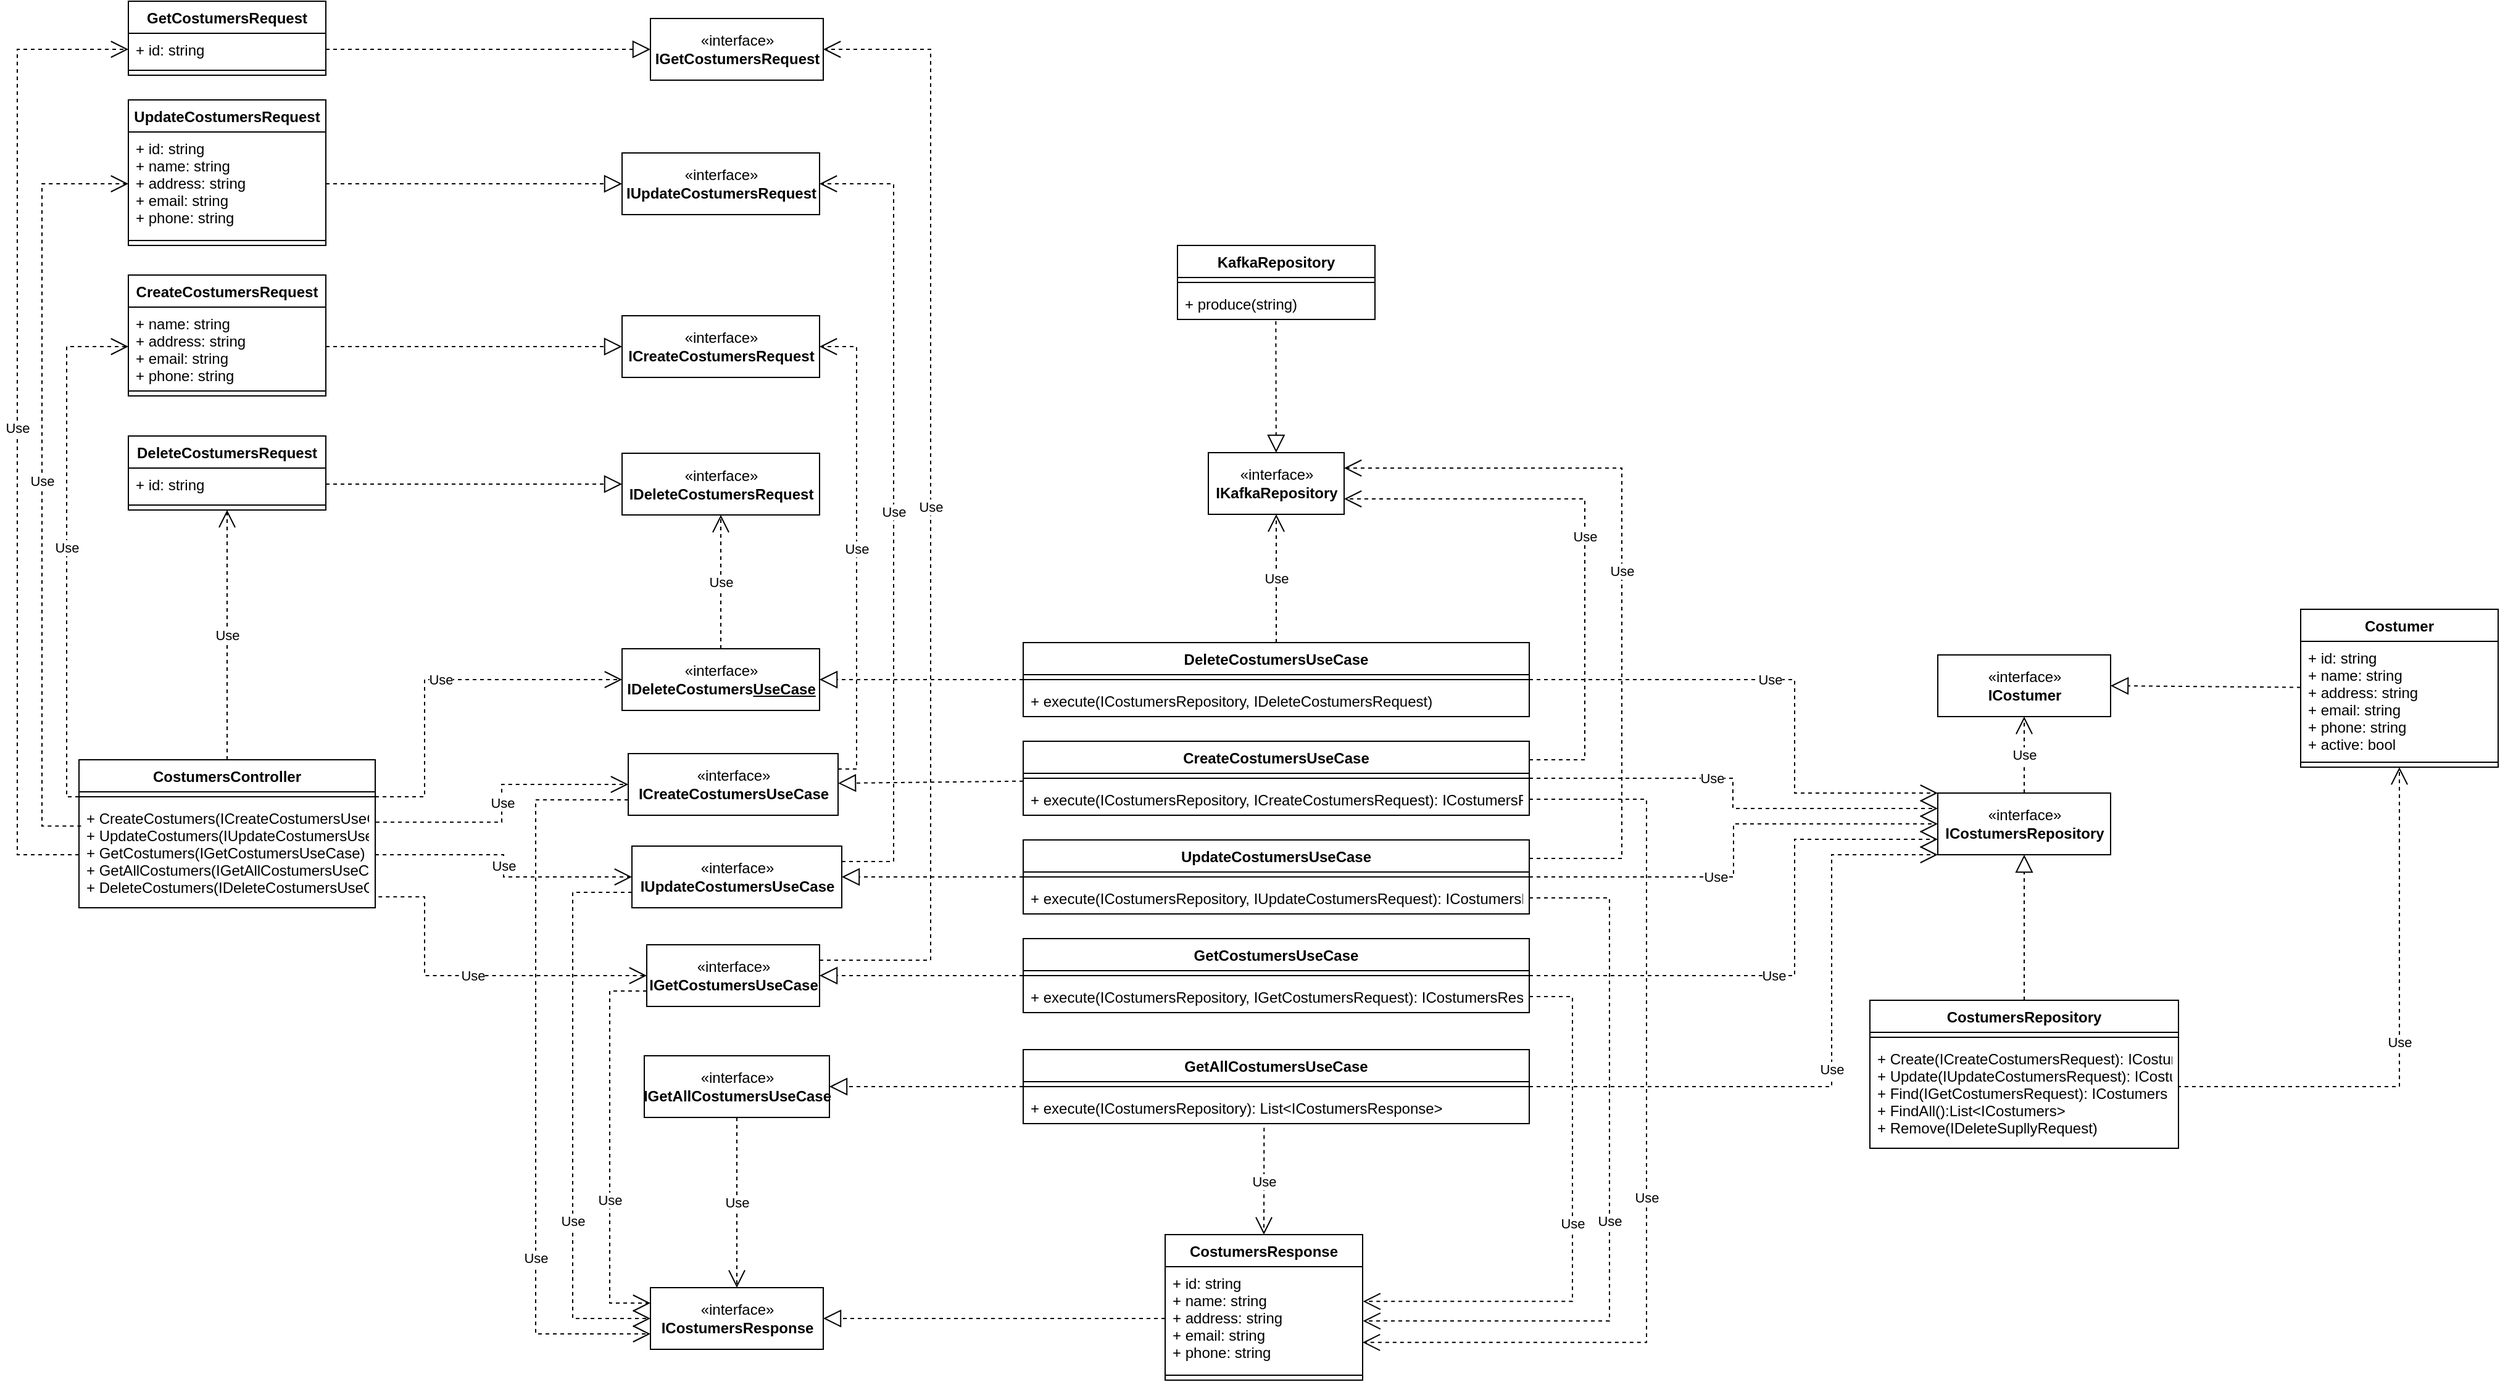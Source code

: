 <mxfile version="18.0.7" type="device"><diagram id="DKBHB41s_qd2FAljXbg2" name="Page-1"><mxGraphModel dx="2692" dy="2877" grid="1" gridSize="10" guides="1" tooltips="1" connect="1" arrows="1" fold="1" page="1" pageScale="1" pageWidth="827" pageHeight="1169" math="0" shadow="0"><root><mxCell id="0"/><mxCell id="1" parent="0"/><mxCell id="ePpvQU-rezTkZ5d9DqpV-1" value="" style="endArrow=block;dashed=1;endFill=0;endSize=12;html=1;rounded=0;exitX=0;exitY=0.5;exitDx=0;exitDy=0;entryX=1;entryY=0.5;entryDx=0;entryDy=0;" parent="1" source="ePpvQU-rezTkZ5d9DqpV-48" target="ePpvQU-rezTkZ5d9DqpV-2" edge="1"><mxGeometry width="160" relative="1" as="geometry"><mxPoint x="-690" y="-1297" as="sourcePoint"/><mxPoint x="-260" y="-1090" as="targetPoint"/></mxGeometry></mxCell><mxCell id="ePpvQU-rezTkZ5d9DqpV-2" value="«interface»&lt;br&gt;&lt;b&gt;ICostumersResponse&lt;/b&gt;" style="html=1;" parent="1" vertex="1"><mxGeometry x="-897" y="-1267" width="140" height="50" as="geometry"/></mxCell><mxCell id="ePpvQU-rezTkZ5d9DqpV-3" value="" style="endArrow=block;dashed=1;endFill=0;endSize=12;html=1;rounded=0;" parent="1" source="ePpvQU-rezTkZ5d9DqpV-10" target="ePpvQU-rezTkZ5d9DqpV-21" edge="1"><mxGeometry width="160" relative="1" as="geometry"><mxPoint x="-330" y="-1570" as="sourcePoint"/><mxPoint x="-170" y="-1570" as="targetPoint"/></mxGeometry></mxCell><mxCell id="ePpvQU-rezTkZ5d9DqpV-4" value="" style="endArrow=block;dashed=1;endFill=0;endSize=12;html=1;rounded=0;" parent="1" source="ePpvQU-rezTkZ5d9DqpV-7" target="ePpvQU-rezTkZ5d9DqpV-20" edge="1"><mxGeometry width="160" relative="1" as="geometry"><mxPoint x="-680" y="-1610" as="sourcePoint"/><mxPoint x="-520" y="-1610" as="targetPoint"/></mxGeometry></mxCell><mxCell id="ePpvQU-rezTkZ5d9DqpV-5" value="" style="endArrow=block;dashed=1;endFill=0;endSize=12;html=1;rounded=0;" parent="1" source="ePpvQU-rezTkZ5d9DqpV-13" target="ePpvQU-rezTkZ5d9DqpV-22" edge="1"><mxGeometry width="160" relative="1" as="geometry"><mxPoint x="-330" y="-1570" as="sourcePoint"/><mxPoint x="-170" y="-1570" as="targetPoint"/></mxGeometry></mxCell><mxCell id="ePpvQU-rezTkZ5d9DqpV-6" value="" style="endArrow=block;dashed=1;endFill=0;endSize=12;html=1;rounded=0;" parent="1" source="ePpvQU-rezTkZ5d9DqpV-16" target="ePpvQU-rezTkZ5d9DqpV-23" edge="1"><mxGeometry width="160" relative="1" as="geometry"><mxPoint x="-330" y="-1570" as="sourcePoint"/><mxPoint x="-170" y="-1570" as="targetPoint"/></mxGeometry></mxCell><mxCell id="ePpvQU-rezTkZ5d9DqpV-7" value="CreateCostumersUseCase" style="swimlane;fontStyle=1;align=center;verticalAlign=top;childLayout=stackLayout;horizontal=1;startSize=26;horizontalStack=0;resizeParent=1;resizeParentMax=0;resizeLast=0;collapsible=1;marginBottom=0;" parent="1" vertex="1"><mxGeometry x="-595" y="-1710" width="410" height="60" as="geometry"/></mxCell><mxCell id="ePpvQU-rezTkZ5d9DqpV-8" value="" style="line;strokeWidth=1;fillColor=none;align=left;verticalAlign=middle;spacingTop=-1;spacingLeft=3;spacingRight=3;rotatable=0;labelPosition=right;points=[];portConstraint=eastwest;" parent="ePpvQU-rezTkZ5d9DqpV-7" vertex="1"><mxGeometry y="26" width="410" height="8" as="geometry"/></mxCell><mxCell id="ePpvQU-rezTkZ5d9DqpV-9" value="+ execute(ICostumersRepository, ICreateCostumersRequest): ICostumersResponse" style="text;strokeColor=none;fillColor=none;align=left;verticalAlign=top;spacingLeft=4;spacingRight=4;overflow=hidden;rotatable=0;points=[[0,0.5],[1,0.5]];portConstraint=eastwest;" parent="ePpvQU-rezTkZ5d9DqpV-7" vertex="1"><mxGeometry y="34" width="410" height="26" as="geometry"/></mxCell><mxCell id="ePpvQU-rezTkZ5d9DqpV-10" value="UpdateCostumersUseCase" style="swimlane;fontStyle=1;align=center;verticalAlign=top;childLayout=stackLayout;horizontal=1;startSize=26;horizontalStack=0;resizeParent=1;resizeParentMax=0;resizeLast=0;collapsible=1;marginBottom=0;" parent="1" vertex="1"><mxGeometry x="-595" y="-1630" width="410" height="60" as="geometry"/></mxCell><mxCell id="ePpvQU-rezTkZ5d9DqpV-11" value="" style="line;strokeWidth=1;fillColor=none;align=left;verticalAlign=middle;spacingTop=-1;spacingLeft=3;spacingRight=3;rotatable=0;labelPosition=right;points=[];portConstraint=eastwest;" parent="ePpvQU-rezTkZ5d9DqpV-10" vertex="1"><mxGeometry y="26" width="410" height="8" as="geometry"/></mxCell><mxCell id="ePpvQU-rezTkZ5d9DqpV-12" value="+ execute(ICostumersRepository, IUpdateCostumersRequest): ICostumersResponse" style="text;strokeColor=none;fillColor=none;align=left;verticalAlign=top;spacingLeft=4;spacingRight=4;overflow=hidden;rotatable=0;points=[[0,0.5],[1,0.5]];portConstraint=eastwest;" parent="ePpvQU-rezTkZ5d9DqpV-10" vertex="1"><mxGeometry y="34" width="410" height="26" as="geometry"/></mxCell><mxCell id="ePpvQU-rezTkZ5d9DqpV-13" value="GetCostumersUseCase" style="swimlane;fontStyle=1;align=center;verticalAlign=top;childLayout=stackLayout;horizontal=1;startSize=26;horizontalStack=0;resizeParent=1;resizeParentMax=0;resizeLast=0;collapsible=1;marginBottom=0;" parent="1" vertex="1"><mxGeometry x="-595" y="-1550" width="410" height="60" as="geometry"/></mxCell><mxCell id="ePpvQU-rezTkZ5d9DqpV-14" value="" style="line;strokeWidth=1;fillColor=none;align=left;verticalAlign=middle;spacingTop=-1;spacingLeft=3;spacingRight=3;rotatable=0;labelPosition=right;points=[];portConstraint=eastwest;" parent="ePpvQU-rezTkZ5d9DqpV-13" vertex="1"><mxGeometry y="26" width="410" height="8" as="geometry"/></mxCell><mxCell id="ePpvQU-rezTkZ5d9DqpV-15" value="+ execute(ICostumersRepository, IGetCostumersRequest): ICostumersResponse" style="text;strokeColor=none;fillColor=none;align=left;verticalAlign=top;spacingLeft=4;spacingRight=4;overflow=hidden;rotatable=0;points=[[0,0.5],[1,0.5]];portConstraint=eastwest;" parent="ePpvQU-rezTkZ5d9DqpV-13" vertex="1"><mxGeometry y="34" width="410" height="26" as="geometry"/></mxCell><mxCell id="ePpvQU-rezTkZ5d9DqpV-16" value="DeleteCostumersUseCase" style="swimlane;fontStyle=1;align=center;verticalAlign=top;childLayout=stackLayout;horizontal=1;startSize=26;horizontalStack=0;resizeParent=1;resizeParentMax=0;resizeLast=0;collapsible=1;marginBottom=0;" parent="1" vertex="1"><mxGeometry x="-595" y="-1790" width="410" height="60" as="geometry"/></mxCell><mxCell id="ePpvQU-rezTkZ5d9DqpV-17" value="" style="line;strokeWidth=1;fillColor=none;align=left;verticalAlign=middle;spacingTop=-1;spacingLeft=3;spacingRight=3;rotatable=0;labelPosition=right;points=[];portConstraint=eastwest;" parent="ePpvQU-rezTkZ5d9DqpV-16" vertex="1"><mxGeometry y="26" width="410" height="8" as="geometry"/></mxCell><mxCell id="ePpvQU-rezTkZ5d9DqpV-18" value="+ execute(ICostumersRepository, IDeleteCostumersRequest)" style="text;strokeColor=none;fillColor=none;align=left;verticalAlign=top;spacingLeft=4;spacingRight=4;overflow=hidden;rotatable=0;points=[[0,0.5],[1,0.5]];portConstraint=eastwest;" parent="ePpvQU-rezTkZ5d9DqpV-16" vertex="1"><mxGeometry y="34" width="410" height="26" as="geometry"/></mxCell><mxCell id="ePpvQU-rezTkZ5d9DqpV-19" value="&lt;span style=&quot;color: rgba(0 , 0 , 0 , 0) ; font-family: monospace ; font-size: 0px&quot;&gt;%3CmxGraphModel%3E%3Croot%3E%3CmxCell%20id%3D%220%22%2F%3E%3CmxCell%20id%3D%221%22%20parent%3D%220%22%2F%3E%3CmxCell%20id%3D%222%22%20value%3D%22%C2%ABinterface%C2%BB%26lt%3Bbr%26gt%3B%26lt%3Bb%26gt%3BICreateCostumersRequest%26lt%3B%2Fb%26gt%3B%22%20style%3D%22html%3D1%3B%22%20vertex%3D%221%22%20parent%3D%221%22%3E%3CmxGeometry%20x%3D%22-1110%22%20y%3D%22-2160%22%20width%3D%22140%22%20height%3D%2250%22%20as%3D%22geometry%22%2F%3E%3C%2FmxCell%3E%3CmxCell%20id%3D%223%22%20value%3D%22%C2%ABinterface%C2%BB%26lt%3Bbr%26gt%3B%26lt%3Bb%26gt%3BIGetCostumersRequest%26lt%3B%2Fb%26gt%3B%22%20style%3D%22html%3D1%3B%22%20vertex%3D%221%22%20parent%3D%221%22%3E%3CmxGeometry%20x%3D%22-1110%22%20y%3D%22-2040%22%20width%3D%22140%22%20height%3D%2250%22%20as%3D%22geometry%22%2F%3E%3C%2FmxCell%3E%3CmxCell%20id%3D%224%22%20value%3D%22%C2%ABinterface%C2%BB%26lt%3Bbr%26gt%3B%26lt%3Bb%26gt%3BIUpdateCostumersR%26lt%3B%2Fb%26gt%3B%26lt%3Bspan%20style%3D%26quot%3Bcolor%3A%20rgba(0%20%2C%200%20%2C%200%20%2C%200)%20%3B%20font-family%3A%20monospace%20%3B%20font-size%3A%200px%26quot%3B%26gt%3B%253CmxGraphModel%253E%253Croot%253E%253CmxCell%2520id%253D%25220%2522%252F%253E%253CmxCell%2520id%253D%25221%2522%2520parent%253D%25220%2522%252F%253E%253CmxCell%2520id%253D%25222%2522%2520value%253D%2522%25C2%25ABinterface%25C2%25BB%2526lt%253Bbr%2526gt%253B%2526lt%253Bb%2526gt%253BICreateCostumersRequest%2526lt%253B%252Fb%2526gt%253B%2522%2520style%253D%2522html%253D1%253B%2522%2520vertex%253D%25221%2522%2520parent%253D%25221%2522%253E%253CmxGeometry%2520x%253D%2522-790%2522%2520y%253D%2522-1310%2522%2520width%253D%2522140%2522%2520height%253D%252250%2522%2520as%253D%2522geometry%2522%252F%253E%253C%252FmxCell%253E%253C%252Froot%253E%253C%252FmxGraphModel%253E%26lt%3B%2Fspan%26gt%3B%26lt%3Bb%26gt%3B%26lt%3Bbr%26gt%3Bequest%26lt%3B%2Fb%26gt%3B%22%20style%3D%22html%3D1%3B%22%20vertex%3D%221%22%20parent%3D%221%22%3E%3CmxGeometry%20x%3D%22-1110%22%20y%3D%22-2100%22%20width%3D%22140%22%20height%3D%2250%22%20as%3D%22geometry%22%2F%3E%3C%2FmxCell%3E%3CmxCell%20id%3D%225%22%20value%3D%22%C2%ABinterface%C2%BB%26lt%3Bbr%26gt%3B%26lt%3Bb%26gt%3BIDeleteCostumersRequest%26lt%3B%2Fb%26gt%3B%22%20style%3D%22html%3D1%3B%22%20vertex%3D%221%22%20parent%3D%221%22%3E%3CmxGeometry%20x%3D%22-1110%22%20y%3D%22-1980%22%20width%3D%22140%22%20height%3D%2250%22%20as%3D%22geometry%22%2F%3E%3C%2FmxCell%3E%3C%2Froot%3E%3C%2FmxGraphModel%3E&lt;/span&gt;" style="html=1;strokeColor=none;resizeWidth=1;resizeHeight=1;fillColor=none;part=1;connectable=0;allowArrows=0;deletable=0;" parent="1" vertex="1"><mxGeometry x="-940" y="-1800" width="230.0" height="224" as="geometry"><mxPoint y="30" as="offset"/></mxGeometry></mxCell><mxCell id="ePpvQU-rezTkZ5d9DqpV-20" value="«interface»&lt;br&gt;&lt;b&gt;ICreateCostumersUseCase&lt;/b&gt;" style="html=1;" parent="1" vertex="1"><mxGeometry x="-915" y="-1700" width="170" height="50" as="geometry"/></mxCell><mxCell id="ePpvQU-rezTkZ5d9DqpV-21" value="«interface»&lt;br&gt;&lt;b&gt;IUpdateCostumersUseCase&lt;/b&gt;&lt;span style=&quot;color: rgba(0 , 0 , 0 , 0) ; font-family: monospace ; font-size: 0px&quot;&gt;%3CmxGraphModel%3E%3Croot%3E%3CmxCell%20id%3D%220%22%2F%3E%3CmxCell%20id%3D%221%22%20parent%3D%220%22%2F%3E%3CmxCell%20id%3D%222%22%20value%3D%22%C2%ABinterface%C2%BB%26lt%3Bbr%26gt%3B%26lt%3Bb%26gt%3BICreateCostumersRequest%26lt%3B%2Fb%26gt%3B%22%20style%3D%22html%3D1%3B%22%20vertex%3D%221%22%20parent%3D%221%22%3E%3CmxGeometry%20x%3D%22-790%22%20y%3D%22-1310%22%20width%3D%22140%22%20height%3D%2250%22%20as%3D%22geometry%22%2F%3E%3C%2FmxCell%3E%3C%2Froot%3E%3C%2FmxGraphMom&lt;/span&gt;&lt;b&gt;&lt;br&gt;&lt;/b&gt;" style="html=1;" parent="1" vertex="1"><mxGeometry x="-912" y="-1625" width="170" height="50" as="geometry"/></mxCell><mxCell id="ePpvQU-rezTkZ5d9DqpV-22" value="«interface»&lt;br&gt;&lt;b&gt;IGetCostumersUseCase&lt;/b&gt;" style="html=1;" parent="1" vertex="1"><mxGeometry x="-900" y="-1545" width="140" height="50" as="geometry"/></mxCell><mxCell id="ePpvQU-rezTkZ5d9DqpV-23" value="«interface»&lt;br&gt;&lt;b&gt;IDeleteCostumers&lt;u&gt;UseCase&lt;/u&gt;&lt;/b&gt;" style="html=1;" parent="1" vertex="1"><mxGeometry x="-920" y="-1785" width="160" height="50" as="geometry"/></mxCell><mxCell id="ePpvQU-rezTkZ5d9DqpV-24" value="Use" style="endArrow=open;endSize=12;dashed=1;html=1;rounded=0;exitX=0;exitY=0.75;exitDx=0;exitDy=0;edgeStyle=elbowEdgeStyle;entryX=0;entryY=0.75;entryDx=0;entryDy=0;" parent="1" source="ePpvQU-rezTkZ5d9DqpV-20" target="ePpvQU-rezTkZ5d9DqpV-2" edge="1"><mxGeometry x="0.485" width="160" relative="1" as="geometry"><mxPoint x="-1180" y="-1650" as="sourcePoint"/><mxPoint x="-930" y="-1260" as="targetPoint"/><Array as="points"><mxPoint x="-990" y="-1620"/><mxPoint x="-980" y="-1400"/><mxPoint x="-910" y="-1220"/><mxPoint x="-930" y="-1430"/><mxPoint x="-920" y="-1670"/><mxPoint x="-910" y="-1690"/><mxPoint x="-900" y="-1570"/></Array><mxPoint as="offset"/></mxGeometry></mxCell><mxCell id="ePpvQU-rezTkZ5d9DqpV-25" value="Use" style="endArrow=open;endSize=12;dashed=1;html=1;rounded=0;exitX=0;exitY=0.75;exitDx=0;exitDy=0;edgeStyle=elbowEdgeStyle;entryX=0;entryY=0.5;entryDx=0;entryDy=0;" parent="1" source="ePpvQU-rezTkZ5d9DqpV-21" target="ePpvQU-rezTkZ5d9DqpV-2" edge="1"><mxGeometry x="0.376" width="160" relative="1" as="geometry"><mxPoint x="-1040" y="-1460" as="sourcePoint"/><mxPoint x="-950" y="-1240" as="targetPoint"/><Array as="points"><mxPoint x="-960" y="-1410"/><mxPoint x="-950" y="-1450"/><mxPoint x="-950" y="-1420"/><mxPoint x="-930" y="-1500"/><mxPoint x="-920" y="-1529"/></Array><mxPoint as="offset"/></mxGeometry></mxCell><mxCell id="ePpvQU-rezTkZ5d9DqpV-26" value="Use" style="endArrow=open;endSize=12;dashed=1;html=1;rounded=0;exitX=0;exitY=0.75;exitDx=0;exitDy=0;edgeStyle=elbowEdgeStyle;entryX=0;entryY=0.25;entryDx=0;entryDy=0;" parent="1" source="ePpvQU-rezTkZ5d9DqpV-22" target="ePpvQU-rezTkZ5d9DqpV-2" edge="1"><mxGeometry x="0.264" width="160" relative="1" as="geometry"><mxPoint x="-1040" y="-1460" as="sourcePoint"/><mxPoint x="-970" y="-1190" as="targetPoint"/><Array as="points"><mxPoint x="-930" y="-1400"/><mxPoint x="-830" y="-1380"/><mxPoint x="-940" y="-1400"/><mxPoint x="-970" y="-1390"/><mxPoint x="-990" y="-1410"/><mxPoint x="-950" y="-1490"/><mxPoint x="-940" y="-1490"/></Array><mxPoint as="offset"/></mxGeometry></mxCell><mxCell id="ePpvQU-rezTkZ5d9DqpV-27" value="Use" style="endArrow=open;endSize=12;dashed=1;html=1;rounded=0;exitX=1;exitY=0.5;exitDx=0;exitDy=0;entryX=0;entryY=0.25;entryDx=0;entryDy=0;edgeStyle=elbowEdgeStyle;" parent="1" source="ePpvQU-rezTkZ5d9DqpV-7" target="ePpvQU-rezTkZ5d9DqpV-74" edge="1"><mxGeometry x="-0.17" width="160" relative="1" as="geometry"><mxPoint x="-330" y="-1660" as="sourcePoint"/><mxPoint x="-170" y="-1660" as="targetPoint"/><Array as="points"><mxPoint x="-20" y="-1690"/><mxPoint x="10" y="-1730"/></Array><mxPoint as="offset"/></mxGeometry></mxCell><mxCell id="ePpvQU-rezTkZ5d9DqpV-28" value="Use" style="endArrow=open;endSize=12;dashed=1;html=1;rounded=0;exitX=1;exitY=0.5;exitDx=0;exitDy=0;entryX=0;entryY=0.5;entryDx=0;entryDy=0;edgeStyle=elbowEdgeStyle;" parent="1" source="ePpvQU-rezTkZ5d9DqpV-10" target="ePpvQU-rezTkZ5d9DqpV-74" edge="1"><mxGeometry x="-0.193" width="160" relative="1" as="geometry"><mxPoint x="-320" y="-1650" as="sourcePoint"/><mxPoint x="-160" y="-1650" as="targetPoint"/><Array as="points"/><mxPoint as="offset"/></mxGeometry></mxCell><mxCell id="ePpvQU-rezTkZ5d9DqpV-29" value="Use" style="endArrow=open;endSize=12;dashed=1;html=1;rounded=0;exitX=1;exitY=0.5;exitDx=0;exitDy=0;entryX=0;entryY=0.75;entryDx=0;entryDy=0;edgeStyle=elbowEdgeStyle;" parent="1" source="ePpvQU-rezTkZ5d9DqpV-13" target="ePpvQU-rezTkZ5d9DqpV-74" edge="1"><mxGeometry x="-0.104" width="160" relative="1" as="geometry"><mxPoint x="-310" y="-1640" as="sourcePoint"/><mxPoint x="-150" y="-1640" as="targetPoint"/><Array as="points"><mxPoint x="30" y="-1550"/><mxPoint x="-20" y="-1630"/><mxPoint x="-270" y="-1630"/></Array><mxPoint as="offset"/></mxGeometry></mxCell><mxCell id="ePpvQU-rezTkZ5d9DqpV-30" value="Use" style="endArrow=open;endSize=12;dashed=1;html=1;rounded=0;edgeStyle=elbowEdgeStyle;exitX=1;exitY=0.5;exitDx=0;exitDy=0;entryX=0;entryY=0;entryDx=0;entryDy=0;" parent="1" source="ePpvQU-rezTkZ5d9DqpV-16" target="ePpvQU-rezTkZ5d9DqpV-74" edge="1"><mxGeometry x="-0.08" width="160" relative="1" as="geometry"><mxPoint x="-290" y="-1560" as="sourcePoint"/><mxPoint x="140" y="-1760" as="targetPoint"/><Array as="points"><mxPoint x="30" y="-1700"/><mxPoint x="20" y="-1570"/></Array><mxPoint as="offset"/></mxGeometry></mxCell><mxCell id="ePpvQU-rezTkZ5d9DqpV-31" value="DeleteCostumersRequest" style="swimlane;fontStyle=1;align=center;verticalAlign=top;childLayout=stackLayout;horizontal=1;startSize=26;horizontalStack=0;resizeParent=1;resizeParentMax=0;resizeLast=0;collapsible=1;marginBottom=0;" parent="1" vertex="1"><mxGeometry x="-1320" y="-1957.5" width="160" height="60" as="geometry"/></mxCell><mxCell id="ePpvQU-rezTkZ5d9DqpV-32" value="+ id: string" style="text;strokeColor=none;fillColor=none;align=left;verticalAlign=top;spacingLeft=4;spacingRight=4;overflow=hidden;rotatable=0;points=[[0,0.5],[1,0.5]];portConstraint=eastwest;" parent="ePpvQU-rezTkZ5d9DqpV-31" vertex="1"><mxGeometry y="26" width="160" height="26" as="geometry"/></mxCell><mxCell id="ePpvQU-rezTkZ5d9DqpV-33" value="" style="line;strokeWidth=1;fillColor=none;align=left;verticalAlign=middle;spacingTop=-1;spacingLeft=3;spacingRight=3;rotatable=0;labelPosition=right;points=[];portConstraint=eastwest;" parent="ePpvQU-rezTkZ5d9DqpV-31" vertex="1"><mxGeometry y="52" width="160" height="8" as="geometry"/></mxCell><mxCell id="ePpvQU-rezTkZ5d9DqpV-34" style="edgeStyle=elbowEdgeStyle;rounded=0;orthogonalLoop=1;jettySize=auto;html=1;exitX=0.5;exitY=0;exitDx=0;exitDy=0;" parent="1" source="ePpvQU-rezTkZ5d9DqpV-31" target="ePpvQU-rezTkZ5d9DqpV-31" edge="1"><mxGeometry relative="1" as="geometry"/></mxCell><mxCell id="ePpvQU-rezTkZ5d9DqpV-35" value="GetCostumersRequest" style="swimlane;fontStyle=1;align=center;verticalAlign=top;childLayout=stackLayout;horizontal=1;startSize=26;horizontalStack=0;resizeParent=1;resizeParentMax=0;resizeLast=0;collapsible=1;marginBottom=0;" parent="1" vertex="1"><mxGeometry x="-1320" y="-2310" width="160" height="60" as="geometry"/></mxCell><mxCell id="ePpvQU-rezTkZ5d9DqpV-36" value="+ id: string" style="text;strokeColor=none;fillColor=none;align=left;verticalAlign=top;spacingLeft=4;spacingRight=4;overflow=hidden;rotatable=0;points=[[0,0.5],[1,0.5]];portConstraint=eastwest;" parent="ePpvQU-rezTkZ5d9DqpV-35" vertex="1"><mxGeometry y="26" width="160" height="26" as="geometry"/></mxCell><mxCell id="ePpvQU-rezTkZ5d9DqpV-37" value="" style="line;strokeWidth=1;fillColor=none;align=left;verticalAlign=middle;spacingTop=-1;spacingLeft=3;spacingRight=3;rotatable=0;labelPosition=right;points=[];portConstraint=eastwest;" parent="ePpvQU-rezTkZ5d9DqpV-35" vertex="1"><mxGeometry y="52" width="160" height="8" as="geometry"/></mxCell><mxCell id="ePpvQU-rezTkZ5d9DqpV-38" value="UpdateCostumersRequest" style="swimlane;fontStyle=1;align=center;verticalAlign=top;childLayout=stackLayout;horizontal=1;startSize=26;horizontalStack=0;resizeParent=1;resizeParentMax=0;resizeLast=0;collapsible=1;marginBottom=0;" parent="1" vertex="1"><mxGeometry x="-1320" y="-2230" width="160" height="118" as="geometry"/></mxCell><mxCell id="ePpvQU-rezTkZ5d9DqpV-39" value="+ id: string&#10;+ name: string&#10;+ address: string&#10;+ email: string&#10;+ phone: string" style="text;strokeColor=none;fillColor=none;align=left;verticalAlign=top;spacingLeft=4;spacingRight=4;overflow=hidden;rotatable=0;points=[[0,0.5],[1,0.5]];portConstraint=eastwest;" parent="ePpvQU-rezTkZ5d9DqpV-38" vertex="1"><mxGeometry y="26" width="160" height="84" as="geometry"/></mxCell><mxCell id="ePpvQU-rezTkZ5d9DqpV-40" value="" style="line;strokeWidth=1;fillColor=none;align=left;verticalAlign=middle;spacingTop=-1;spacingLeft=3;spacingRight=3;rotatable=0;labelPosition=right;points=[];portConstraint=eastwest;" parent="ePpvQU-rezTkZ5d9DqpV-38" vertex="1"><mxGeometry y="110" width="160" height="8" as="geometry"/></mxCell><mxCell id="ePpvQU-rezTkZ5d9DqpV-41" value="CreateCostumersRequest" style="swimlane;fontStyle=1;align=center;verticalAlign=top;childLayout=stackLayout;horizontal=1;startSize=26;horizontalStack=0;resizeParent=1;resizeParentMax=0;resizeLast=0;collapsible=1;marginBottom=0;" parent="1" vertex="1"><mxGeometry x="-1320" y="-2088" width="160" height="98" as="geometry"/></mxCell><mxCell id="ePpvQU-rezTkZ5d9DqpV-42" value="+ name: string&#10;+ address: string&#10;+ email: string&#10;+ phone: string" style="text;strokeColor=none;fillColor=none;align=left;verticalAlign=top;spacingLeft=4;spacingRight=4;overflow=hidden;rotatable=0;points=[[0,0.5],[1,0.5]];portConstraint=eastwest;" parent="ePpvQU-rezTkZ5d9DqpV-41" vertex="1"><mxGeometry y="26" width="160" height="64" as="geometry"/></mxCell><mxCell id="ePpvQU-rezTkZ5d9DqpV-43" value="" style="line;strokeWidth=1;fillColor=none;align=left;verticalAlign=middle;spacingTop=-1;spacingLeft=3;spacingRight=3;rotatable=0;labelPosition=right;points=[];portConstraint=eastwest;" parent="ePpvQU-rezTkZ5d9DqpV-41" vertex="1"><mxGeometry y="90" width="160" height="8" as="geometry"/></mxCell><mxCell id="ePpvQU-rezTkZ5d9DqpV-44" value="Use" style="endArrow=open;endSize=12;dashed=1;html=1;rounded=0;exitX=1;exitY=0.5;exitDx=0;exitDy=0;entryX=1.002;entryY=0.335;entryDx=0;entryDy=0;edgeStyle=elbowEdgeStyle;entryPerimeter=0;" parent="1" source="ePpvQU-rezTkZ5d9DqpV-15" target="ePpvQU-rezTkZ5d9DqpV-48" edge="1"><mxGeometry x="-0.032" width="160" relative="1" as="geometry"><mxPoint x="-470" y="-1460" as="sourcePoint"/><mxPoint x="-530" y="-1402" as="targetPoint"/><Array as="points"><mxPoint x="-150" y="-1400"/><mxPoint x="-510" y="-1450"/><mxPoint x="-500" y="-1500"/></Array><mxPoint as="offset"/></mxGeometry></mxCell><mxCell id="ePpvQU-rezTkZ5d9DqpV-45" value="Use" style="endArrow=open;endSize=12;dashed=1;html=1;rounded=0;exitX=1;exitY=0.5;exitDx=0;exitDy=0;entryX=1.002;entryY=0.524;entryDx=0;entryDy=0;edgeStyle=elbowEdgeStyle;entryPerimeter=0;" parent="1" source="ePpvQU-rezTkZ5d9DqpV-12" target="ePpvQU-rezTkZ5d9DqpV-48" edge="1"><mxGeometry x="0.077" width="160" relative="1" as="geometry"><mxPoint x="-540" y="-1540" as="sourcePoint"/><mxPoint x="-530" y="-1387" as="targetPoint"/><Array as="points"><mxPoint x="-120" y="-1410"/><mxPoint x="-130" y="-1440"/><mxPoint x="-140" y="-1480"/><mxPoint x="-480" y="-1500"/></Array><mxPoint as="offset"/></mxGeometry></mxCell><mxCell id="ePpvQU-rezTkZ5d9DqpV-46" value="Use" style="endArrow=open;endSize=12;dashed=1;html=1;rounded=0;exitX=1;exitY=0.5;exitDx=0;exitDy=0;entryX=1;entryY=0.731;entryDx=0;entryDy=0;edgeStyle=elbowEdgeStyle;entryPerimeter=0;" parent="1" source="ePpvQU-rezTkZ5d9DqpV-9" target="ePpvQU-rezTkZ5d9DqpV-48" edge="1"><mxGeometry x="0.093" width="160" relative="1" as="geometry"><mxPoint x="-400" y="-1470" as="sourcePoint"/><mxPoint x="-530" y="-1379.5" as="targetPoint"/><Array as="points"><mxPoint x="-90" y="-1480"/><mxPoint x="-110" y="-1630"/><mxPoint x="-250" y="-1560"/><mxPoint x="-460" y="-1550"/></Array><mxPoint y="-1" as="offset"/></mxGeometry></mxCell><mxCell id="ePpvQU-rezTkZ5d9DqpV-47" value="CostumersResponse" style="swimlane;fontStyle=1;align=center;verticalAlign=top;childLayout=stackLayout;horizontal=1;startSize=26;horizontalStack=0;resizeParent=1;resizeParentMax=0;resizeLast=0;collapsible=1;marginBottom=0;" parent="1" vertex="1"><mxGeometry x="-480" y="-1310" width="160" height="118" as="geometry"/></mxCell><mxCell id="ePpvQU-rezTkZ5d9DqpV-48" value="+ id: string&#10;+ name: string&#10;+ address: string&#10;+ email: string&#10;+ phone: string" style="text;strokeColor=none;fillColor=none;align=left;verticalAlign=top;spacingLeft=4;spacingRight=4;overflow=hidden;rotatable=0;points=[[0,0.5],[1,0.5]];portConstraint=eastwest;" parent="ePpvQU-rezTkZ5d9DqpV-47" vertex="1"><mxGeometry y="26" width="160" height="84" as="geometry"/></mxCell><mxCell id="ePpvQU-rezTkZ5d9DqpV-49" value="" style="line;strokeWidth=1;fillColor=none;align=left;verticalAlign=middle;spacingTop=-1;spacingLeft=3;spacingRight=3;rotatable=0;labelPosition=right;points=[];portConstraint=eastwest;" parent="ePpvQU-rezTkZ5d9DqpV-47" vertex="1"><mxGeometry y="110" width="160" height="8" as="geometry"/></mxCell><mxCell id="ePpvQU-rezTkZ5d9DqpV-50" value="Use" style="endArrow=open;endSize=12;dashed=1;html=1;rounded=0;exitX=0.5;exitY=0;exitDx=0;exitDy=0;entryX=0.5;entryY=1;entryDx=0;entryDy=0;" parent="1" source="ePpvQU-rezTkZ5d9DqpV-74" target="ePpvQU-rezTkZ5d9DqpV-75" edge="1"><mxGeometry width="160" relative="1" as="geometry"><mxPoint x="-18.5" y="-1760" as="sourcePoint"/><mxPoint x="-10" y="-1840" as="targetPoint"/></mxGeometry></mxCell><mxCell id="ePpvQU-rezTkZ5d9DqpV-51" value="«interface»&lt;br&gt;&lt;b&gt;IDeleteCostumersRequest&lt;/b&gt;" style="html=1;" parent="1" vertex="1"><mxGeometry x="-920" y="-1943.5" width="160" height="50" as="geometry"/></mxCell><mxCell id="ePpvQU-rezTkZ5d9DqpV-52" value="«interface»&lt;br&gt;&lt;b&gt;ICreateCostumersRequest&lt;/b&gt;" style="html=1;" parent="1" vertex="1"><mxGeometry x="-920" y="-2055" width="160" height="50" as="geometry"/></mxCell><mxCell id="ePpvQU-rezTkZ5d9DqpV-53" value="«interface»&lt;br&gt;&lt;b&gt;IUpdateCostumersR&lt;/b&gt;&lt;span style=&quot;color: rgba(0 , 0 , 0 , 0) ; font-family: monospace ; font-size: 0px&quot;&gt;3CmxGraphModel%3E%3Croot%3E%3CmxCell%20id%3D%220%22%2F%3E%3CmxCell%20id%3D%221%22%20parent%3D%220%22%2F%3E%3CmxCell%20id%3D%222%22%20value%3D%22%C2%ABinterface%C2%BB%26lt%3Bbr%26gt%3B%26lt%3Bb%26gt%3BICreateCostumersRequest%26lt%3B%2Fb%26gt%3B%22%20style%3D%22html%3D1%3B%22%20vertex%3D%221%22%20parent%3D%221%22%3E%3CmxGeometry%20x%3D%22-790%22%20y%3D%22-1310%22%20width%3D%22140%22%20height%3D%2250%22%20as%3D%22geometry%22%2F%3E%3C%2FmxCell%3E%3C%2Froot%3E%3C%2FmxGraphModel%3E&lt;/span&gt;&lt;b&gt;equest&lt;/b&gt;" style="html=1;" parent="1" vertex="1"><mxGeometry x="-920" y="-2187" width="160" height="50" as="geometry"/></mxCell><mxCell id="ePpvQU-rezTkZ5d9DqpV-54" value="«interface»&lt;br&gt;&lt;b&gt;IGetCostumersRequest&lt;/b&gt;" style="html=1;" parent="1" vertex="1"><mxGeometry x="-897" y="-2296" width="140" height="50" as="geometry"/></mxCell><mxCell id="ePpvQU-rezTkZ5d9DqpV-55" value="Use" style="endArrow=open;endSize=12;dashed=1;html=1;rounded=0;entryX=0.5;entryY=1;entryDx=0;entryDy=0;exitX=0.5;exitY=0;exitDx=0;exitDy=0;" parent="1" source="ePpvQU-rezTkZ5d9DqpV-23" target="ePpvQU-rezTkZ5d9DqpV-51" edge="1"><mxGeometry width="160" relative="1" as="geometry"><mxPoint x="-830" y="-1830" as="sourcePoint"/><mxPoint x="-670" y="-1830" as="targetPoint"/></mxGeometry></mxCell><mxCell id="ePpvQU-rezTkZ5d9DqpV-56" value="CostumersController" style="swimlane;fontStyle=1;align=center;verticalAlign=top;childLayout=stackLayout;horizontal=1;startSize=26;horizontalStack=0;resizeParent=1;resizeParentMax=0;resizeLast=0;collapsible=1;marginBottom=0;" parent="1" vertex="1"><mxGeometry x="-1360" y="-1695" width="240" height="120" as="geometry"/></mxCell><mxCell id="ePpvQU-rezTkZ5d9DqpV-57" value="" style="line;strokeWidth=1;fillColor=none;align=left;verticalAlign=middle;spacingTop=-1;spacingLeft=3;spacingRight=3;rotatable=0;labelPosition=right;points=[];portConstraint=eastwest;" parent="ePpvQU-rezTkZ5d9DqpV-56" vertex="1"><mxGeometry y="26" width="240" height="8" as="geometry"/></mxCell><mxCell id="ePpvQU-rezTkZ5d9DqpV-58" value="+ CreateCostumers(ICreateCostumersUseCase)&#10;+ UpdateCostumers(IUpdateCostumersUseCase)&#10;+ GetCostumers(IGetCostumersUseCase)&#10;+ GetAllCostumers(IGetAllCostumersUseCase)&#10;+ DeleteCostumers(IDeleteCostumersUseCase)" style="text;strokeColor=none;fillColor=none;align=left;verticalAlign=top;spacingLeft=4;spacingRight=4;overflow=hidden;rotatable=0;points=[[0,0.5],[1,0.5]];portConstraint=eastwest;" parent="ePpvQU-rezTkZ5d9DqpV-56" vertex="1"><mxGeometry y="34" width="240" height="86" as="geometry"/></mxCell><mxCell id="ePpvQU-rezTkZ5d9DqpV-59" value="" style="endArrow=block;dashed=1;endFill=0;endSize=12;html=1;rounded=0;entryX=0;entryY=0.5;entryDx=0;entryDy=0;" parent="1" source="ePpvQU-rezTkZ5d9DqpV-36" target="ePpvQU-rezTkZ5d9DqpV-54" edge="1"><mxGeometry width="160" relative="1" as="geometry"><mxPoint x="-1120" y="-2290" as="sourcePoint"/><mxPoint x="-960" y="-2290" as="targetPoint"/></mxGeometry></mxCell><mxCell id="ePpvQU-rezTkZ5d9DqpV-60" value="" style="endArrow=block;dashed=1;endFill=0;endSize=12;html=1;rounded=0;exitX=1;exitY=0.5;exitDx=0;exitDy=0;entryX=0;entryY=0.5;entryDx=0;entryDy=0;" parent="1" source="ePpvQU-rezTkZ5d9DqpV-39" target="ePpvQU-rezTkZ5d9DqpV-53" edge="1"><mxGeometry width="160" relative="1" as="geometry"><mxPoint x="-1100" y="-2160" as="sourcePoint"/><mxPoint x="-940" y="-2160" as="targetPoint"/></mxGeometry></mxCell><mxCell id="ePpvQU-rezTkZ5d9DqpV-61" value="" style="endArrow=block;dashed=1;endFill=0;endSize=12;html=1;rounded=0;exitX=1;exitY=0.5;exitDx=0;exitDy=0;entryX=0;entryY=0.5;entryDx=0;entryDy=0;" parent="1" source="ePpvQU-rezTkZ5d9DqpV-42" target="ePpvQU-rezTkZ5d9DqpV-52" edge="1"><mxGeometry width="160" relative="1" as="geometry"><mxPoint x="-1270" y="-2080" as="sourcePoint"/><mxPoint x="-1110" y="-2080" as="targetPoint"/></mxGeometry></mxCell><mxCell id="ePpvQU-rezTkZ5d9DqpV-62" value="" style="endArrow=block;dashed=1;endFill=0;endSize=12;html=1;rounded=0;exitX=1;exitY=0.5;exitDx=0;exitDy=0;" parent="1" source="ePpvQU-rezTkZ5d9DqpV-32" target="ePpvQU-rezTkZ5d9DqpV-51" edge="1"><mxGeometry width="160" relative="1" as="geometry"><mxPoint x="-1130" y="-1910" as="sourcePoint"/><mxPoint x="-970" y="-1910" as="targetPoint"/></mxGeometry></mxCell><mxCell id="ePpvQU-rezTkZ5d9DqpV-63" value="Use" style="endArrow=open;endSize=12;dashed=1;html=1;rounded=0;exitX=1;exitY=0.25;exitDx=0;exitDy=0;entryX=1;entryY=0.5;entryDx=0;entryDy=0;edgeStyle=elbowEdgeStyle;" parent="1" source="ePpvQU-rezTkZ5d9DqpV-20" target="ePpvQU-rezTkZ5d9DqpV-52" edge="1"><mxGeometry width="160" relative="1" as="geometry"><mxPoint x="-630" y="-1870" as="sourcePoint"/><mxPoint x="-470" y="-1870" as="targetPoint"/><Array as="points"><mxPoint x="-730" y="-1860"/></Array></mxGeometry></mxCell><mxCell id="ePpvQU-rezTkZ5d9DqpV-64" value="Use" style="endArrow=open;endSize=12;dashed=1;html=1;rounded=0;exitX=1;exitY=0.25;exitDx=0;exitDy=0;entryX=1;entryY=0.5;entryDx=0;entryDy=0;edgeStyle=elbowEdgeStyle;" parent="1" source="ePpvQU-rezTkZ5d9DqpV-21" target="ePpvQU-rezTkZ5d9DqpV-53" edge="1"><mxGeometry width="160" relative="1" as="geometry"><mxPoint x="-560" y="-1880" as="sourcePoint"/><mxPoint x="-400" y="-1880" as="targetPoint"/><Array as="points"><mxPoint x="-700" y="-1887"/></Array></mxGeometry></mxCell><mxCell id="ePpvQU-rezTkZ5d9DqpV-65" value="Use" style="endArrow=open;endSize=12;dashed=1;html=1;rounded=0;exitX=1;exitY=0.25;exitDx=0;exitDy=0;entryX=1;entryY=0.5;entryDx=0;entryDy=0;edgeStyle=elbowEdgeStyle;" parent="1" source="ePpvQU-rezTkZ5d9DqpV-22" target="ePpvQU-rezTkZ5d9DqpV-54" edge="1"><mxGeometry width="160" relative="1" as="geometry"><mxPoint x="-570" y="-1920" as="sourcePoint"/><mxPoint x="-410" y="-1920" as="targetPoint"/><Array as="points"><mxPoint x="-670" y="-1900"/></Array></mxGeometry></mxCell><mxCell id="ePpvQU-rezTkZ5d9DqpV-66" value="Use" style="endArrow=open;endSize=12;dashed=1;html=1;rounded=0;exitX=0.5;exitY=0;exitDx=0;exitDy=0;entryX=0.5;entryY=1;entryDx=0;entryDy=0;" parent="1" source="ePpvQU-rezTkZ5d9DqpV-56" target="ePpvQU-rezTkZ5d9DqpV-31" edge="1"><mxGeometry width="160" relative="1" as="geometry"><mxPoint x="-1290" y="-1770" as="sourcePoint"/><mxPoint x="-1130" y="-1770" as="targetPoint"/></mxGeometry></mxCell><mxCell id="ePpvQU-rezTkZ5d9DqpV-67" value="Use" style="endArrow=open;endSize=12;dashed=1;html=1;rounded=0;exitX=0;exitY=0.25;exitDx=0;exitDy=0;entryX=0;entryY=0.5;entryDx=0;entryDy=0;edgeStyle=elbowEdgeStyle;" parent="1" source="ePpvQU-rezTkZ5d9DqpV-56" target="ePpvQU-rezTkZ5d9DqpV-42" edge="1"><mxGeometry width="160" relative="1" as="geometry"><mxPoint x="-1440" y="-1780" as="sourcePoint"/><mxPoint x="-1280" y="-1780" as="targetPoint"/><Array as="points"><mxPoint x="-1370" y="-1850"/><mxPoint x="-1360" y="-1770"/><mxPoint x="-1350" y="-1840"/></Array></mxGeometry></mxCell><mxCell id="ePpvQU-rezTkZ5d9DqpV-68" value="Use" style="endArrow=open;endSize=12;dashed=1;html=1;rounded=0;entryX=0;entryY=0.5;entryDx=0;entryDy=0;edgeStyle=elbowEdgeStyle;exitX=0.007;exitY=0.229;exitDx=0;exitDy=0;exitPerimeter=0;" parent="1" source="ePpvQU-rezTkZ5d9DqpV-58" target="ePpvQU-rezTkZ5d9DqpV-39" edge="1"><mxGeometry width="160" relative="1" as="geometry"><mxPoint x="-1320" y="-1647" as="sourcePoint"/><mxPoint x="-1340" y="-1590" as="targetPoint"/><Array as="points"><mxPoint x="-1390" y="-1900"/></Array></mxGeometry></mxCell><mxCell id="ePpvQU-rezTkZ5d9DqpV-69" value="Use" style="endArrow=open;endSize=12;dashed=1;html=1;rounded=0;entryX=0;entryY=0.5;entryDx=0;entryDy=0;exitX=0;exitY=0.5;exitDx=0;exitDy=0;edgeStyle=elbowEdgeStyle;" parent="1" source="ePpvQU-rezTkZ5d9DqpV-58" target="ePpvQU-rezTkZ5d9DqpV-36" edge="1"><mxGeometry width="160" relative="1" as="geometry"><mxPoint x="-1410" y="-1590" as="sourcePoint"/><mxPoint x="-1250" y="-1590" as="targetPoint"/><Array as="points"><mxPoint x="-1410" y="-1770"/><mxPoint x="-1400" y="-1940"/></Array></mxGeometry></mxCell><mxCell id="ePpvQU-rezTkZ5d9DqpV-70" value="Use" style="endArrow=open;endSize=12;dashed=1;html=1;rounded=0;exitX=1;exitY=0.25;exitDx=0;exitDy=0;entryX=0;entryY=0.5;entryDx=0;entryDy=0;edgeStyle=elbowEdgeStyle;" parent="1" source="ePpvQU-rezTkZ5d9DqpV-56" target="ePpvQU-rezTkZ5d9DqpV-23" edge="1"><mxGeometry width="160" relative="1" as="geometry"><mxPoint x="-1150" y="-1560" as="sourcePoint"/><mxPoint x="-990" y="-1560" as="targetPoint"/><Array as="points"><mxPoint x="-1080" y="-1690"/><mxPoint x="-1100" y="-1710"/></Array></mxGeometry></mxCell><mxCell id="ePpvQU-rezTkZ5d9DqpV-71" value="Use" style="endArrow=open;endSize=12;dashed=1;html=1;rounded=0;exitX=1.002;exitY=0.193;exitDx=0;exitDy=0;entryX=0;entryY=0.5;entryDx=0;entryDy=0;edgeStyle=elbowEdgeStyle;exitPerimeter=0;" parent="1" source="ePpvQU-rezTkZ5d9DqpV-58" target="ePpvQU-rezTkZ5d9DqpV-20" edge="1"><mxGeometry width="160" relative="1" as="geometry"><mxPoint x="-1160" y="-1647" as="sourcePoint"/><mxPoint x="-990" y="-1550" as="targetPoint"/></mxGeometry></mxCell><mxCell id="ePpvQU-rezTkZ5d9DqpV-72" value="Use" style="endArrow=open;endSize=12;dashed=1;html=1;rounded=0;entryX=0;entryY=0.5;entryDx=0;entryDy=0;edgeStyle=elbowEdgeStyle;exitX=1;exitY=0.5;exitDx=0;exitDy=0;" parent="1" source="ePpvQU-rezTkZ5d9DqpV-58" target="ePpvQU-rezTkZ5d9DqpV-21" edge="1"><mxGeometry width="160" relative="1" as="geometry"><mxPoint x="-1120" y="-1600" as="sourcePoint"/><mxPoint x="-950" y="-1600" as="targetPoint"/></mxGeometry></mxCell><mxCell id="ePpvQU-rezTkZ5d9DqpV-73" value="Use" style="endArrow=open;endSize=12;dashed=1;html=1;rounded=0;exitX=1.011;exitY=0.897;exitDx=0;exitDy=0;entryX=0;entryY=0.5;entryDx=0;entryDy=0;edgeStyle=elbowEdgeStyle;exitPerimeter=0;" parent="1" source="ePpvQU-rezTkZ5d9DqpV-58" target="ePpvQU-rezTkZ5d9DqpV-22" edge="1"><mxGeometry width="160" relative="1" as="geometry"><mxPoint x="-1160" y="-1580" as="sourcePoint"/><mxPoint x="-1000" y="-1580" as="targetPoint"/><Array as="points"><mxPoint x="-1080" y="-1550"/></Array></mxGeometry></mxCell><mxCell id="ePpvQU-rezTkZ5d9DqpV-74" value="«interface»&lt;br&gt;&lt;b&gt;ICostumersRepository&lt;/b&gt;" style="html=1;" parent="1" vertex="1"><mxGeometry x="146" y="-1668" width="140" height="50" as="geometry"/></mxCell><mxCell id="ePpvQU-rezTkZ5d9DqpV-75" value="«interface»&lt;br&gt;&lt;b&gt;ICostumer&lt;/b&gt;" style="html=1;" parent="1" vertex="1"><mxGeometry x="146" y="-1780" width="140" height="50" as="geometry"/></mxCell><mxCell id="ePpvQU-rezTkZ5d9DqpV-76" value="CostumersRepository" style="swimlane;fontStyle=1;align=center;verticalAlign=top;childLayout=stackLayout;horizontal=1;startSize=26;horizontalStack=0;resizeParent=1;resizeParentMax=0;resizeLast=0;collapsible=1;marginBottom=0;" parent="1" vertex="1"><mxGeometry x="91" y="-1500" width="250" height="120" as="geometry"/></mxCell><mxCell id="ePpvQU-rezTkZ5d9DqpV-77" value="" style="line;strokeWidth=1;fillColor=none;align=left;verticalAlign=middle;spacingTop=-1;spacingLeft=3;spacingRight=3;rotatable=0;labelPosition=right;points=[];portConstraint=eastwest;" parent="ePpvQU-rezTkZ5d9DqpV-76" vertex="1"><mxGeometry y="26" width="250" height="8" as="geometry"/></mxCell><mxCell id="ePpvQU-rezTkZ5d9DqpV-78" value="+ Create(ICreateCostumersRequest): ICostumers&#10;+ Update(IUpdateCostumersRequest): ICostumers&#10;+ Find(IGetCostumersRequest): ICostumers&#10;+ FindAll():List&lt;ICostumers&gt;&#10;+ Remove(IDeleteSupllyRequest)" style="text;strokeColor=none;fillColor=none;align=left;verticalAlign=top;spacingLeft=4;spacingRight=4;overflow=hidden;rotatable=0;points=[[0,0.5],[1,0.5]];portConstraint=eastwest;" parent="ePpvQU-rezTkZ5d9DqpV-76" vertex="1"><mxGeometry y="34" width="250" height="86" as="geometry"/></mxCell><mxCell id="ePpvQU-rezTkZ5d9DqpV-79" value="" style="endArrow=block;dashed=1;endFill=0;endSize=12;html=1;rounded=0;entryX=0.5;entryY=1;entryDx=0;entryDy=0;exitX=0.5;exitY=0;exitDx=0;exitDy=0;" parent="1" source="ePpvQU-rezTkZ5d9DqpV-76" target="ePpvQU-rezTkZ5d9DqpV-74" edge="1"><mxGeometry width="160" relative="1" as="geometry"><mxPoint x="280" y="-1420" as="sourcePoint"/><mxPoint x="440" y="-1420" as="targetPoint"/></mxGeometry></mxCell><mxCell id="ePpvQU-rezTkZ5d9DqpV-83" value="Use" style="endArrow=open;endSize=12;dashed=1;html=1;rounded=0;exitX=1;exitY=0.5;exitDx=0;exitDy=0;edgeStyle=elbowEdgeStyle;elbow=vertical;" parent="1" source="ePpvQU-rezTkZ5d9DqpV-78" target="lCK3vyjuXMhjAG9uzqrk-1" edge="1"><mxGeometry width="160" relative="1" as="geometry"><mxPoint x="390" y="-1290" as="sourcePoint"/><mxPoint x="510" y="-1693" as="targetPoint"/><Array as="points"><mxPoint x="430" y="-1430"/></Array></mxGeometry></mxCell><mxCell id="ePpvQU-rezTkZ5d9DqpV-84" value="" style="endArrow=block;dashed=1;endFill=0;endSize=12;html=1;rounded=0;elbow=vertical;entryX=1;entryY=0.5;entryDx=0;entryDy=0;" parent="1" source="lCK3vyjuXMhjAG9uzqrk-1" target="ePpvQU-rezTkZ5d9DqpV-75" edge="1"><mxGeometry width="160" relative="1" as="geometry"><mxPoint x="430" y="-1755.0" as="sourcePoint"/><mxPoint x="530" y="-1820" as="targetPoint"/></mxGeometry></mxCell><mxCell id="dzTieqhs0yK8TUzlB9zt-1" value="«interface»&lt;br&gt;&lt;b&gt;IKafkaRepository&lt;/b&gt;" style="html=1;" parent="1" vertex="1"><mxGeometry x="-445" y="-1944" width="110" height="50" as="geometry"/></mxCell><mxCell id="dzTieqhs0yK8TUzlB9zt-2" value="KafkaRepository" style="swimlane;fontStyle=1;align=center;verticalAlign=top;childLayout=stackLayout;horizontal=1;startSize=26;horizontalStack=0;resizeParent=1;resizeParentMax=0;resizeLast=0;collapsible=1;marginBottom=0;" parent="1" vertex="1"><mxGeometry x="-470" y="-2112" width="160" height="60" as="geometry"/></mxCell><mxCell id="dzTieqhs0yK8TUzlB9zt-3" value="" style="line;strokeWidth=1;fillColor=none;align=left;verticalAlign=middle;spacingTop=-1;spacingLeft=3;spacingRight=3;rotatable=0;labelPosition=right;points=[];portConstraint=eastwest;" parent="dzTieqhs0yK8TUzlB9zt-2" vertex="1"><mxGeometry y="26" width="160" height="8" as="geometry"/></mxCell><mxCell id="dzTieqhs0yK8TUzlB9zt-4" value="+ produce(string)" style="text;strokeColor=none;fillColor=none;align=left;verticalAlign=top;spacingLeft=4;spacingRight=4;overflow=hidden;rotatable=0;points=[[0,0.5],[1,0.5]];portConstraint=eastwest;" parent="dzTieqhs0yK8TUzlB9zt-2" vertex="1"><mxGeometry y="34" width="160" height="26" as="geometry"/></mxCell><mxCell id="dzTieqhs0yK8TUzlB9zt-5" value="" style="endArrow=block;dashed=1;endFill=0;endSize=12;html=1;rounded=0;exitX=0.498;exitY=1.051;exitDx=0;exitDy=0;exitPerimeter=0;" parent="1" source="dzTieqhs0yK8TUzlB9zt-4" target="dzTieqhs0yK8TUzlB9zt-1" edge="1"><mxGeometry width="160" relative="1" as="geometry"><mxPoint x="-380" y="-2053" as="sourcePoint"/><mxPoint x="-300" y="-1993" as="targetPoint"/></mxGeometry></mxCell><mxCell id="dzTieqhs0yK8TUzlB9zt-6" value="Use" style="endArrow=open;endSize=12;dashed=1;html=1;rounded=0;exitX=0.5;exitY=0;exitDx=0;exitDy=0;entryX=0.5;entryY=1;entryDx=0;entryDy=0;" parent="1" source="ePpvQU-rezTkZ5d9DqpV-16" target="dzTieqhs0yK8TUzlB9zt-1" edge="1"><mxGeometry width="160" relative="1" as="geometry"><mxPoint x="-480" y="-1860" as="sourcePoint"/><mxPoint x="-320" y="-1860" as="targetPoint"/></mxGeometry></mxCell><mxCell id="dzTieqhs0yK8TUzlB9zt-7" value="Use" style="endArrow=open;endSize=12;dashed=1;html=1;rounded=0;exitX=1;exitY=0.25;exitDx=0;exitDy=0;entryX=1;entryY=0.25;entryDx=0;entryDy=0;edgeStyle=elbowEdgeStyle;" parent="1" source="ePpvQU-rezTkZ5d9DqpV-10" target="dzTieqhs0yK8TUzlB9zt-1" edge="1"><mxGeometry width="160" relative="1" as="geometry"><mxPoint x="-90" y="-1840" as="sourcePoint"/><mxPoint x="70" y="-1840" as="targetPoint"/><Array as="points"><mxPoint x="-110" y="-1780"/></Array></mxGeometry></mxCell><mxCell id="dzTieqhs0yK8TUzlB9zt-8" value="Use" style="endArrow=open;endSize=12;dashed=1;html=1;rounded=0;exitX=1;exitY=0.25;exitDx=0;exitDy=0;entryX=1;entryY=0.75;entryDx=0;entryDy=0;edgeStyle=elbowEdgeStyle;" parent="1" source="ePpvQU-rezTkZ5d9DqpV-7" target="dzTieqhs0yK8TUzlB9zt-1" edge="1"><mxGeometry width="160" relative="1" as="geometry"><mxPoint x="-170" y="-1690" as="sourcePoint"/><mxPoint x="-10" y="-1690" as="targetPoint"/><Array as="points"><mxPoint x="-140" y="-1840"/></Array></mxGeometry></mxCell><mxCell id="wZTX0yrrWiBz5FX3-rZx-1" value="«interface»&lt;br&gt;&lt;b&gt;IGetAllCostumersUseCase&lt;/b&gt;" style="html=1;" parent="1" vertex="1"><mxGeometry x="-902" y="-1455" width="150" height="50" as="geometry"/></mxCell><mxCell id="wZTX0yrrWiBz5FX3-rZx-2" value="GetAllCostumersUseCase" style="swimlane;fontStyle=1;align=center;verticalAlign=top;childLayout=stackLayout;horizontal=1;startSize=26;horizontalStack=0;resizeParent=1;resizeParentMax=0;resizeLast=0;collapsible=1;marginBottom=0;" parent="1" vertex="1"><mxGeometry x="-595" y="-1460" width="410" height="60" as="geometry"/></mxCell><mxCell id="wZTX0yrrWiBz5FX3-rZx-3" value="" style="line;strokeWidth=1;fillColor=none;align=left;verticalAlign=middle;spacingTop=-1;spacingLeft=3;spacingRight=3;rotatable=0;labelPosition=right;points=[];portConstraint=eastwest;" parent="wZTX0yrrWiBz5FX3-rZx-2" vertex="1"><mxGeometry y="26" width="410" height="8" as="geometry"/></mxCell><mxCell id="wZTX0yrrWiBz5FX3-rZx-4" value="+ execute(ICostumersRepository): List&lt;ICostumersResponse&gt;" style="text;strokeColor=none;fillColor=none;align=left;verticalAlign=top;spacingLeft=4;spacingRight=4;overflow=hidden;rotatable=0;points=[[0,0.5],[1,0.5]];portConstraint=eastwest;" parent="wZTX0yrrWiBz5FX3-rZx-2" vertex="1"><mxGeometry y="34" width="410" height="26" as="geometry"/></mxCell><mxCell id="wZTX0yrrWiBz5FX3-rZx-5" value="" style="endArrow=block;dashed=1;endFill=0;endSize=12;html=1;rounded=0;exitX=0;exitY=0.5;exitDx=0;exitDy=0;entryX=1;entryY=0.5;entryDx=0;entryDy=0;" parent="1" source="wZTX0yrrWiBz5FX3-rZx-2" target="wZTX0yrrWiBz5FX3-rZx-1" edge="1"><mxGeometry width="160" relative="1" as="geometry"><mxPoint x="-710" y="-1410" as="sourcePoint"/><mxPoint x="-600" y="-1360" as="targetPoint"/></mxGeometry></mxCell><mxCell id="wZTX0yrrWiBz5FX3-rZx-6" value="Use" style="endArrow=open;endSize=12;dashed=1;html=1;rounded=0;exitX=0.5;exitY=1;exitDx=0;exitDy=0;" parent="1" source="wZTX0yrrWiBz5FX3-rZx-1" target="ePpvQU-rezTkZ5d9DqpV-2" edge="1"><mxGeometry width="160" relative="1" as="geometry"><mxPoint x="-860" y="-1340" as="sourcePoint"/><mxPoint x="-700" y="-1340" as="targetPoint"/></mxGeometry></mxCell><mxCell id="wZTX0yrrWiBz5FX3-rZx-7" value="Use" style="endArrow=open;endSize=12;dashed=1;html=1;rounded=0;exitX=0.476;exitY=1.132;exitDx=0;exitDy=0;exitPerimeter=0;entryX=0.5;entryY=0;entryDx=0;entryDy=0;" parent="1" source="wZTX0yrrWiBz5FX3-rZx-4" target="ePpvQU-rezTkZ5d9DqpV-47" edge="1"><mxGeometry width="160" relative="1" as="geometry"><mxPoint x="-420" y="-1340" as="sourcePoint"/><mxPoint x="-260" y="-1340" as="targetPoint"/></mxGeometry></mxCell><mxCell id="wZTX0yrrWiBz5FX3-rZx-8" value="Use" style="endArrow=open;endSize=12;dashed=1;html=1;rounded=0;exitX=1;exitY=0.5;exitDx=0;exitDy=0;entryX=0;entryY=1;entryDx=0;entryDy=0;edgeStyle=elbowEdgeStyle;" parent="1" source="wZTX0yrrWiBz5FX3-rZx-2" target="ePpvQU-rezTkZ5d9DqpV-74" edge="1"><mxGeometry width="160" relative="1" as="geometry"><mxPoint x="20" y="-1330" as="sourcePoint"/><mxPoint x="180" y="-1330" as="targetPoint"/><Array as="points"><mxPoint x="60" y="-1510"/></Array></mxGeometry></mxCell><mxCell id="lCK3vyjuXMhjAG9uzqrk-1" value="Costumer" style="swimlane;fontStyle=1;align=center;verticalAlign=top;childLayout=stackLayout;horizontal=1;startSize=26;horizontalStack=0;resizeParent=1;resizeParentMax=0;resizeLast=0;collapsible=1;marginBottom=0;" parent="1" vertex="1"><mxGeometry x="440" y="-1817" width="160" height="128" as="geometry"/></mxCell><mxCell id="lCK3vyjuXMhjAG9uzqrk-2" value="+ id: string&#10;+ name: string&#10;+ address: string&#10;+ email: string&#10;+ phone: string&#10;+ active: bool" style="text;strokeColor=none;fillColor=none;align=left;verticalAlign=top;spacingLeft=4;spacingRight=4;overflow=hidden;rotatable=0;points=[[0,0.5],[1,0.5]];portConstraint=eastwest;" parent="lCK3vyjuXMhjAG9uzqrk-1" vertex="1"><mxGeometry y="26" width="160" height="94" as="geometry"/></mxCell><mxCell id="lCK3vyjuXMhjAG9uzqrk-3" value="" style="line;strokeWidth=1;fillColor=none;align=left;verticalAlign=middle;spacingTop=-1;spacingLeft=3;spacingRight=3;rotatable=0;labelPosition=right;points=[];portConstraint=eastwest;" parent="lCK3vyjuXMhjAG9uzqrk-1" vertex="1"><mxGeometry y="120" width="160" height="8" as="geometry"/></mxCell></root></mxGraphModel></diagram></mxfile>